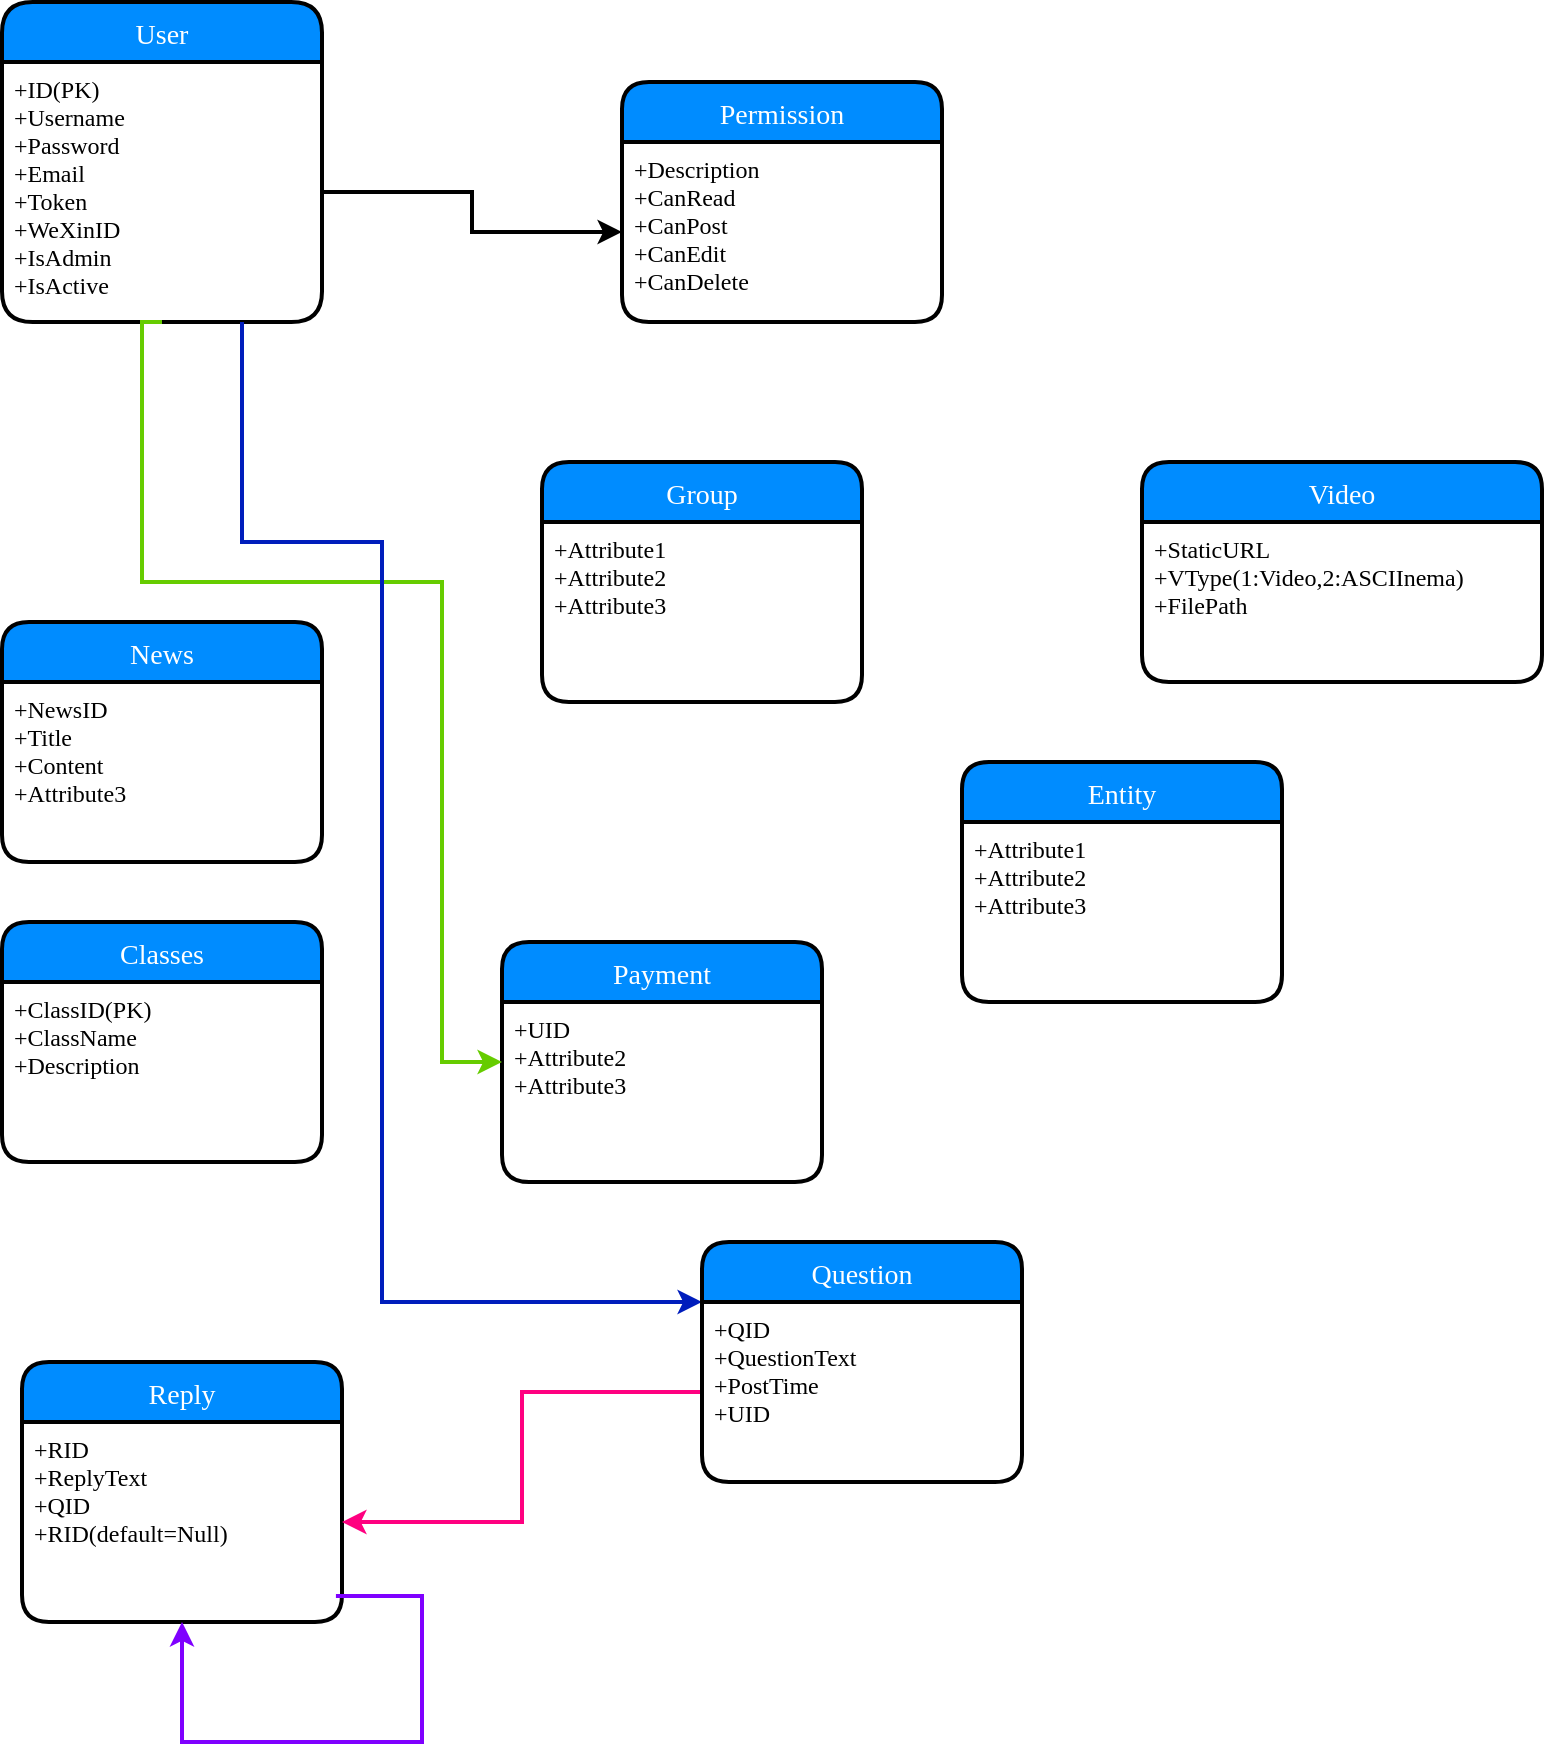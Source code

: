 <mxfile version="12.5.1" type="github">
  <diagram id="jfZIMn2UsCP_KYUvGLMN" name="Page-1">
    <mxGraphModel dx="640" dy="1497" grid="1" gridSize="10" guides="1" tooltips="1" connect="1" arrows="1" fold="1" page="1" pageScale="1" pageWidth="850" pageHeight="1100" math="0" shadow="0">
      <root>
        <mxCell id="0"/>
        <mxCell id="1" parent="0"/>
        <mxCell id="vH36zvX7O-DuhWRN2NgF-12" value="User" style="swimlane;childLayout=stackLayout;horizontal=1;startSize=30;horizontalStack=0;fillColor=#008cff;fontColor=#FFFFFF;rounded=1;fontSize=14;fontStyle=0;strokeWidth=2;resizeParent=0;resizeLast=1;shadow=0;dashed=0;align=center;fontFamily=Verdana;arcSize=17;" vertex="1" parent="1">
          <mxGeometry x="20" y="-150" width="160" height="160" as="geometry"/>
        </mxCell>
        <mxCell id="vH36zvX7O-DuhWRN2NgF-13" value="+ID(PK)&#xa;+Username&#xa;+Password&#xa;+Email&#xa;+Token&#xa;+WeXinID&#xa;+IsAdmin&#xa;+IsActive&#xa;&#xa;" style="align=left;strokeColor=none;fillColor=none;spacingLeft=4;fontSize=12;verticalAlign=top;resizable=0;rotatable=0;part=1;fontFamily=Verdana;" vertex="1" parent="vH36zvX7O-DuhWRN2NgF-12">
          <mxGeometry y="30" width="160" height="130" as="geometry"/>
        </mxCell>
        <mxCell id="vH36zvX7O-DuhWRN2NgF-14" value="Permission" style="swimlane;childLayout=stackLayout;horizontal=1;startSize=30;horizontalStack=0;fillColor=#008cff;fontColor=#FFFFFF;rounded=1;fontSize=14;fontStyle=0;strokeWidth=2;resizeParent=0;resizeLast=1;shadow=0;dashed=0;align=center;fontFamily=Verdana;" vertex="1" parent="1">
          <mxGeometry x="330" y="-110" width="160" height="120" as="geometry"/>
        </mxCell>
        <mxCell id="vH36zvX7O-DuhWRN2NgF-15" value="+Description&#xa;+CanRead&#xa;+CanPost&#xa;+CanEdit&#xa;+CanDelete&#xa;" style="align=left;strokeColor=none;fillColor=none;spacingLeft=4;fontSize=12;verticalAlign=top;resizable=0;rotatable=0;part=1;fontFamily=Verdana;" vertex="1" parent="vH36zvX7O-DuhWRN2NgF-14">
          <mxGeometry y="30" width="160" height="90" as="geometry"/>
        </mxCell>
        <mxCell id="vH36zvX7O-DuhWRN2NgF-17" value="News" style="swimlane;childLayout=stackLayout;horizontal=1;startSize=30;horizontalStack=0;fillColor=#008cff;fontColor=#FFFFFF;rounded=1;fontSize=14;fontStyle=0;strokeWidth=2;resizeParent=0;resizeLast=1;shadow=0;dashed=0;align=center;fontFamily=Verdana;" vertex="1" parent="1">
          <mxGeometry x="20" y="160" width="160" height="120" as="geometry"/>
        </mxCell>
        <mxCell id="vH36zvX7O-DuhWRN2NgF-18" value="+NewsID&#xa;+Title&#xa;+Content&#xa;+Attribute3" style="align=left;strokeColor=none;fillColor=none;spacingLeft=4;fontSize=12;verticalAlign=top;resizable=0;rotatable=0;part=1;fontFamily=Verdana;" vertex="1" parent="vH36zvX7O-DuhWRN2NgF-17">
          <mxGeometry y="30" width="160" height="90" as="geometry"/>
        </mxCell>
        <mxCell id="vH36zvX7O-DuhWRN2NgF-19" value="Video" style="swimlane;childLayout=stackLayout;horizontal=1;startSize=30;horizontalStack=0;fillColor=#008cff;fontColor=#FFFFFF;rounded=1;fontSize=14;fontStyle=0;strokeWidth=2;resizeParent=0;resizeLast=1;shadow=0;dashed=0;align=center;fontFamily=Verdana;" vertex="1" parent="1">
          <mxGeometry x="590" y="80" width="200" height="110" as="geometry">
            <mxRectangle x="590" y="80" width="70" height="30" as="alternateBounds"/>
          </mxGeometry>
        </mxCell>
        <mxCell id="vH36zvX7O-DuhWRN2NgF-20" value="+StaticURL&#xa;+VType(1:Video,2:ASCIInema)&#xa;+FilePath" style="align=left;strokeColor=none;fillColor=none;spacingLeft=4;fontSize=12;verticalAlign=top;resizable=0;rotatable=0;part=1;fontFamily=Verdana;" vertex="1" parent="vH36zvX7O-DuhWRN2NgF-19">
          <mxGeometry y="30" width="200" height="80" as="geometry"/>
        </mxCell>
        <mxCell id="vH36zvX7O-DuhWRN2NgF-21" value="Classes" style="swimlane;childLayout=stackLayout;horizontal=1;startSize=30;horizontalStack=0;fillColor=#008cff;fontColor=#FFFFFF;rounded=1;fontSize=14;fontStyle=0;strokeWidth=2;resizeParent=0;resizeLast=1;shadow=0;dashed=0;align=center;fontFamily=Verdana;" vertex="1" parent="1">
          <mxGeometry x="20" y="310" width="160" height="120" as="geometry"/>
        </mxCell>
        <mxCell id="vH36zvX7O-DuhWRN2NgF-22" value="+ClassID(PK)&#xa;+ClassName&#xa;+Description" style="align=left;strokeColor=none;fillColor=none;spacingLeft=4;fontSize=12;verticalAlign=top;resizable=0;rotatable=0;part=1;fontFamily=Verdana;" vertex="1" parent="vH36zvX7O-DuhWRN2NgF-21">
          <mxGeometry y="30" width="160" height="90" as="geometry"/>
        </mxCell>
        <mxCell id="vH36zvX7O-DuhWRN2NgF-23" style="edgeStyle=orthogonalEdgeStyle;rounded=0;orthogonalLoop=1;jettySize=auto;html=1;exitX=1;exitY=0.5;exitDx=0;exitDy=0;entryX=0;entryY=0.5;entryDx=0;entryDy=0;fontFamily=Verdana;strokeWidth=2;" edge="1" parent="1" source="vH36zvX7O-DuhWRN2NgF-13" target="vH36zvX7O-DuhWRN2NgF-15">
          <mxGeometry relative="1" as="geometry"/>
        </mxCell>
        <mxCell id="vH36zvX7O-DuhWRN2NgF-24" value="Group" style="swimlane;childLayout=stackLayout;horizontal=1;startSize=30;horizontalStack=0;fillColor=#008cff;fontColor=#FFFFFF;rounded=1;fontSize=14;fontStyle=0;strokeWidth=2;resizeParent=0;resizeLast=1;shadow=0;dashed=0;align=center;fontFamily=Verdana;" vertex="1" parent="1">
          <mxGeometry x="290" y="80" width="160" height="120" as="geometry"/>
        </mxCell>
        <mxCell id="vH36zvX7O-DuhWRN2NgF-25" value="+Attribute1&#xa;+Attribute2&#xa;+Attribute3" style="align=left;strokeColor=none;fillColor=none;spacingLeft=4;fontSize=12;verticalAlign=top;resizable=0;rotatable=0;part=1;fontFamily=Verdana;" vertex="1" parent="vH36zvX7O-DuhWRN2NgF-24">
          <mxGeometry y="30" width="160" height="90" as="geometry"/>
        </mxCell>
        <mxCell id="vH36zvX7O-DuhWRN2NgF-26" value="Payment" style="swimlane;childLayout=stackLayout;horizontal=1;startSize=30;horizontalStack=0;fillColor=#008cff;fontColor=#FFFFFF;rounded=1;fontSize=14;fontStyle=0;strokeWidth=2;resizeParent=0;resizeLast=1;shadow=0;dashed=0;align=center;fontFamily=Verdana;" vertex="1" parent="1">
          <mxGeometry x="270" y="320" width="160" height="120" as="geometry"/>
        </mxCell>
        <mxCell id="vH36zvX7O-DuhWRN2NgF-27" value="+UID&#xa;+Attribute2&#xa;+Attribute3" style="align=left;strokeColor=none;fillColor=none;spacingLeft=4;fontSize=12;verticalAlign=top;resizable=0;rotatable=0;part=1;fontFamily=Verdana;" vertex="1" parent="vH36zvX7O-DuhWRN2NgF-26">
          <mxGeometry y="30" width="160" height="90" as="geometry"/>
        </mxCell>
        <mxCell id="vH36zvX7O-DuhWRN2NgF-28" style="edgeStyle=orthogonalEdgeStyle;rounded=0;orthogonalLoop=1;jettySize=auto;html=1;entryX=0;entryY=0.5;entryDx=0;entryDy=0;exitX=0.5;exitY=1;exitDx=0;exitDy=0;fontFamily=Verdana;fillColor=#ffff88;strokeColor=#66CC00;strokeWidth=2;" edge="1" parent="1" source="vH36zvX7O-DuhWRN2NgF-13" target="vH36zvX7O-DuhWRN2NgF-26">
          <mxGeometry relative="1" as="geometry">
            <mxPoint x="180" y="120" as="sourcePoint"/>
            <Array as="points">
              <mxPoint x="90" y="140"/>
              <mxPoint x="240" y="140"/>
              <mxPoint x="240" y="380"/>
            </Array>
          </mxGeometry>
        </mxCell>
        <mxCell id="vH36zvX7O-DuhWRN2NgF-29" value="Reply" style="swimlane;childLayout=stackLayout;horizontal=1;startSize=30;horizontalStack=0;fillColor=#008cff;fontColor=#FFFFFF;rounded=1;fontSize=14;fontStyle=0;strokeWidth=2;resizeParent=0;resizeLast=1;shadow=0;dashed=0;align=center;fontFamily=Verdana;" vertex="1" parent="1">
          <mxGeometry x="30" y="530" width="160" height="130" as="geometry"/>
        </mxCell>
        <mxCell id="vH36zvX7O-DuhWRN2NgF-30" value="+RID&#xa;+ReplyText&#xa;+QID&#xa;+RID(default=Null)&#xa;" style="align=left;strokeColor=none;fillColor=none;spacingLeft=4;fontSize=12;verticalAlign=top;resizable=0;rotatable=0;part=1;fontFamily=Verdana;" vertex="1" parent="vH36zvX7O-DuhWRN2NgF-29">
          <mxGeometry y="30" width="160" height="100" as="geometry"/>
        </mxCell>
        <mxCell id="vH36zvX7O-DuhWRN2NgF-44" style="edgeStyle=orthogonalEdgeStyle;rounded=0;orthogonalLoop=1;jettySize=auto;html=1;strokeColor=#7F00FF;strokeWidth=2;fontFamily=Verdana;exitX=0.981;exitY=0.87;exitDx=0;exitDy=0;exitPerimeter=0;" edge="1" parent="vH36zvX7O-DuhWRN2NgF-29" source="vH36zvX7O-DuhWRN2NgF-30" target="vH36zvX7O-DuhWRN2NgF-30">
          <mxGeometry relative="1" as="geometry">
            <mxPoint x="-20" y="170" as="targetPoint"/>
            <Array as="points">
              <mxPoint x="200" y="117"/>
              <mxPoint x="200" y="190"/>
              <mxPoint x="80" y="190"/>
            </Array>
          </mxGeometry>
        </mxCell>
        <mxCell id="vH36zvX7O-DuhWRN2NgF-35" value="Entity" style="swimlane;childLayout=stackLayout;horizontal=1;startSize=30;horizontalStack=0;fillColor=#008cff;fontColor=#FFFFFF;rounded=1;fontSize=14;fontStyle=0;strokeWidth=2;resizeParent=0;resizeLast=1;shadow=0;dashed=0;align=center;fontFamily=Verdana;" vertex="1" parent="1">
          <mxGeometry x="500" y="230" width="160" height="120" as="geometry"/>
        </mxCell>
        <mxCell id="vH36zvX7O-DuhWRN2NgF-36" value="+Attribute1&#xa;+Attribute2&#xa;+Attribute3" style="align=left;strokeColor=none;fillColor=none;spacingLeft=4;fontSize=12;verticalAlign=top;resizable=0;rotatable=0;part=1;fontFamily=Verdana;" vertex="1" parent="vH36zvX7O-DuhWRN2NgF-35">
          <mxGeometry y="30" width="160" height="90" as="geometry"/>
        </mxCell>
        <mxCell id="vH36zvX7O-DuhWRN2NgF-40" style="edgeStyle=orthogonalEdgeStyle;rounded=0;orthogonalLoop=1;jettySize=auto;html=1;exitX=0;exitY=0.5;exitDx=0;exitDy=0;fontFamily=Verdana;strokeWidth=2;fillColor=#cdeb8b;strokeColor=#FF0080;" edge="1" parent="1" source="vH36zvX7O-DuhWRN2NgF-32" target="vH36zvX7O-DuhWRN2NgF-30">
          <mxGeometry relative="1" as="geometry"/>
        </mxCell>
        <mxCell id="vH36zvX7O-DuhWRN2NgF-41" style="edgeStyle=orthogonalEdgeStyle;rounded=0;orthogonalLoop=1;jettySize=auto;html=1;exitX=0.75;exitY=1;exitDx=0;exitDy=0;fontFamily=Verdana;fillColor=#0050ef;strokeColor=#001DBC;strokeWidth=2;" edge="1" parent="1" source="vH36zvX7O-DuhWRN2NgF-13" target="vH36zvX7O-DuhWRN2NgF-31">
          <mxGeometry relative="1" as="geometry">
            <Array as="points">
              <mxPoint x="140" y="120"/>
              <mxPoint x="210" y="120"/>
              <mxPoint x="210" y="500"/>
            </Array>
          </mxGeometry>
        </mxCell>
        <mxCell id="vH36zvX7O-DuhWRN2NgF-31" value="Question" style="swimlane;childLayout=stackLayout;horizontal=1;startSize=30;horizontalStack=0;fillColor=#008cff;fontColor=#FFFFFF;rounded=1;fontSize=14;fontStyle=0;strokeWidth=2;resizeParent=0;resizeLast=1;shadow=0;dashed=0;align=center;fontFamily=Verdana;" vertex="1" parent="1">
          <mxGeometry x="370" y="470" width="160" height="120" as="geometry"/>
        </mxCell>
        <mxCell id="vH36zvX7O-DuhWRN2NgF-32" value="+QID&#xa;+QuestionText&#xa;+PostTime&#xa;+UID" style="align=left;strokeColor=none;fillColor=none;spacingLeft=4;fontSize=12;verticalAlign=top;resizable=0;rotatable=0;part=1;fontFamily=Verdana;" vertex="1" parent="vH36zvX7O-DuhWRN2NgF-31">
          <mxGeometry y="30" width="160" height="90" as="geometry"/>
        </mxCell>
      </root>
    </mxGraphModel>
  </diagram>
</mxfile>
